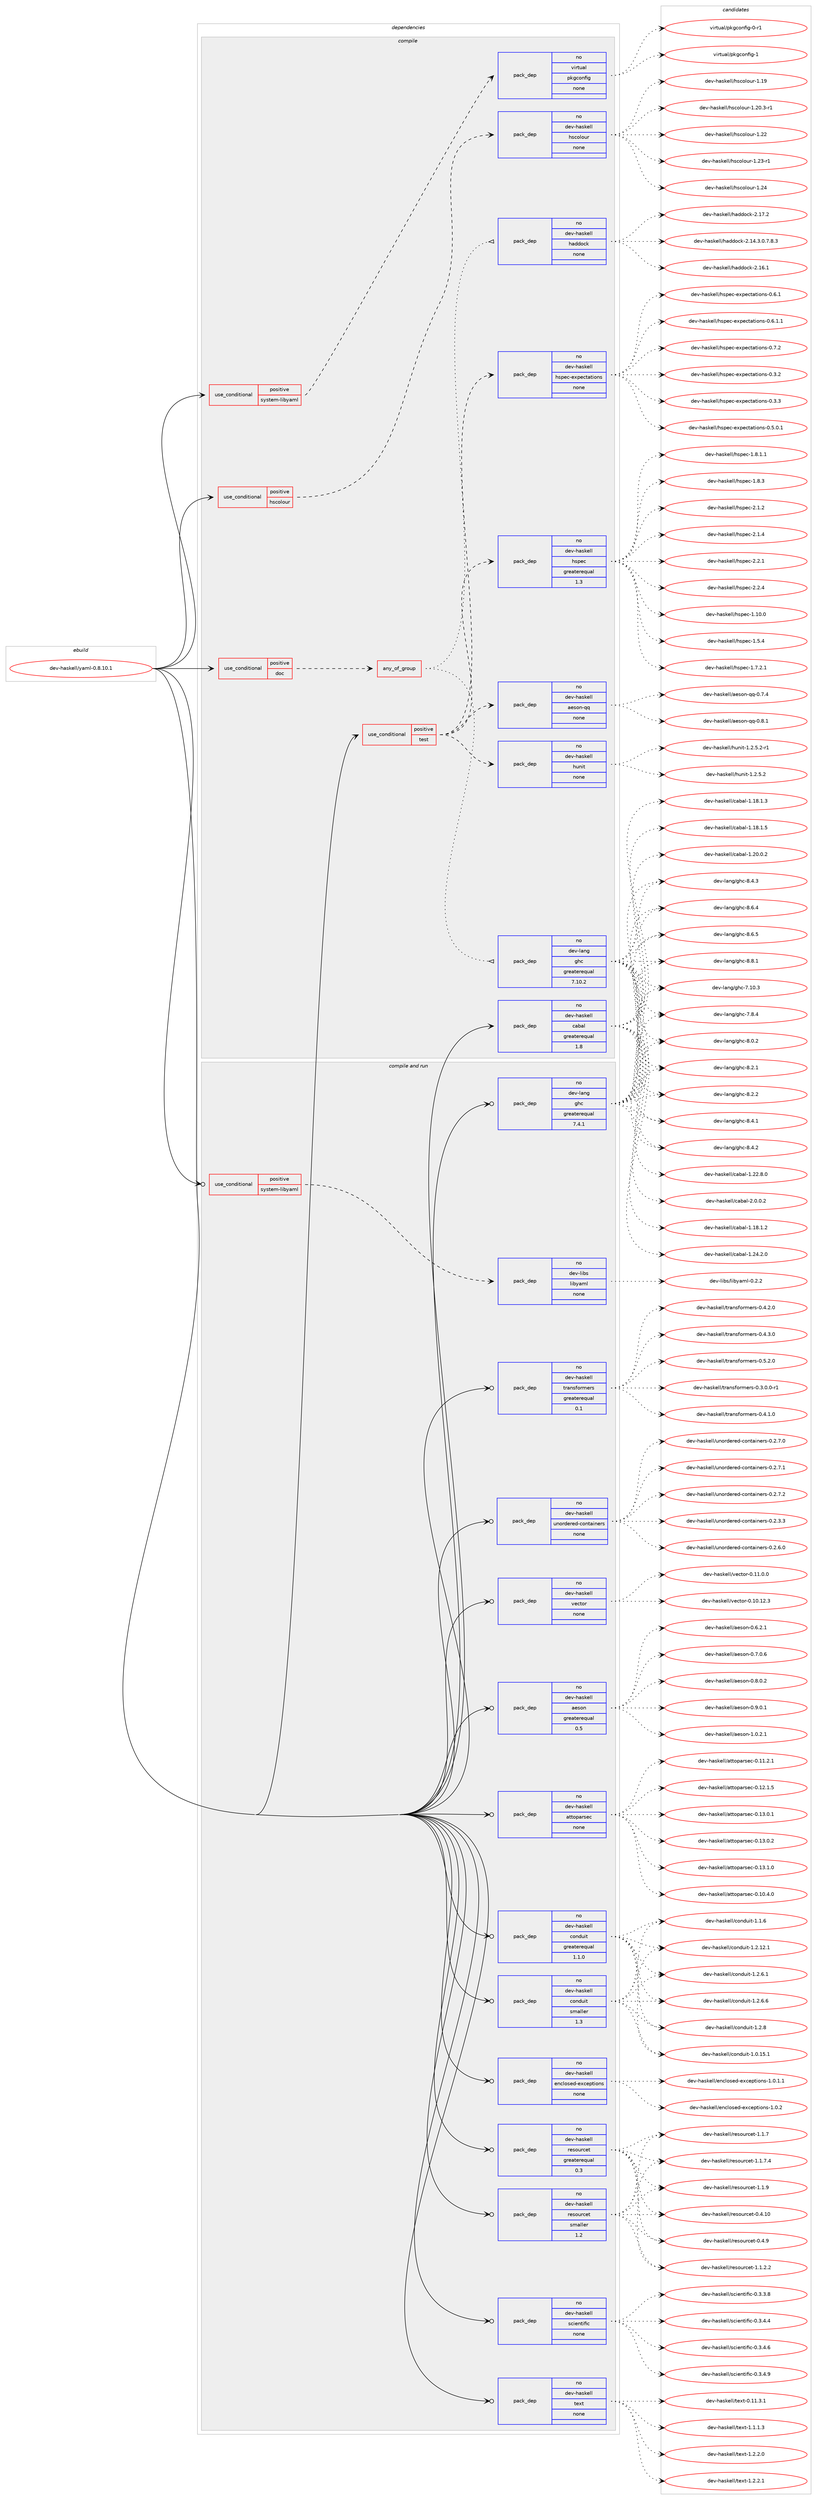 digraph prolog {

# *************
# Graph options
# *************

newrank=true;
concentrate=true;
compound=true;
graph [rankdir=LR,fontname=Helvetica,fontsize=10,ranksep=1.5];#, ranksep=2.5, nodesep=0.2];
edge  [arrowhead=vee];
node  [fontname=Helvetica,fontsize=10];

# **********
# The ebuild
# **********

subgraph cluster_leftcol {
color=gray;
rank=same;
label=<<i>ebuild</i>>;
id [label="dev-haskell/yaml-0.8.10.1", color=red, width=4, href="../dev-haskell/yaml-0.8.10.1.svg"];
}

# ****************
# The dependencies
# ****************

subgraph cluster_midcol {
color=gray;
label=<<i>dependencies</i>>;
subgraph cluster_compile {
fillcolor="#eeeeee";
style=filled;
label=<<i>compile</i>>;
subgraph cond128300 {
dependency548632 [label=<<TABLE BORDER="0" CELLBORDER="1" CELLSPACING="0" CELLPADDING="4"><TR><TD ROWSPAN="3" CELLPADDING="10">use_conditional</TD></TR><TR><TD>positive</TD></TR><TR><TD>doc</TD></TR></TABLE>>, shape=none, color=red];
subgraph any10763 {
dependency548633 [label=<<TABLE BORDER="0" CELLBORDER="1" CELLSPACING="0" CELLPADDING="4"><TR><TD CELLPADDING="10">any_of_group</TD></TR></TABLE>>, shape=none, color=red];subgraph pack409212 {
dependency548634 [label=<<TABLE BORDER="0" CELLBORDER="1" CELLSPACING="0" CELLPADDING="4" WIDTH="220"><TR><TD ROWSPAN="6" CELLPADDING="30">pack_dep</TD></TR><TR><TD WIDTH="110">no</TD></TR><TR><TD>dev-haskell</TD></TR><TR><TD>haddock</TD></TR><TR><TD>none</TD></TR><TR><TD></TD></TR></TABLE>>, shape=none, color=blue];
}
dependency548633:e -> dependency548634:w [weight=20,style="dotted",arrowhead="oinv"];
subgraph pack409213 {
dependency548635 [label=<<TABLE BORDER="0" CELLBORDER="1" CELLSPACING="0" CELLPADDING="4" WIDTH="220"><TR><TD ROWSPAN="6" CELLPADDING="30">pack_dep</TD></TR><TR><TD WIDTH="110">no</TD></TR><TR><TD>dev-lang</TD></TR><TR><TD>ghc</TD></TR><TR><TD>greaterequal</TD></TR><TR><TD>7.10.2</TD></TR></TABLE>>, shape=none, color=blue];
}
dependency548633:e -> dependency548635:w [weight=20,style="dotted",arrowhead="oinv"];
}
dependency548632:e -> dependency548633:w [weight=20,style="dashed",arrowhead="vee"];
}
id:e -> dependency548632:w [weight=20,style="solid",arrowhead="vee"];
subgraph cond128301 {
dependency548636 [label=<<TABLE BORDER="0" CELLBORDER="1" CELLSPACING="0" CELLPADDING="4"><TR><TD ROWSPAN="3" CELLPADDING="10">use_conditional</TD></TR><TR><TD>positive</TD></TR><TR><TD>hscolour</TD></TR></TABLE>>, shape=none, color=red];
subgraph pack409214 {
dependency548637 [label=<<TABLE BORDER="0" CELLBORDER="1" CELLSPACING="0" CELLPADDING="4" WIDTH="220"><TR><TD ROWSPAN="6" CELLPADDING="30">pack_dep</TD></TR><TR><TD WIDTH="110">no</TD></TR><TR><TD>dev-haskell</TD></TR><TR><TD>hscolour</TD></TR><TR><TD>none</TD></TR><TR><TD></TD></TR></TABLE>>, shape=none, color=blue];
}
dependency548636:e -> dependency548637:w [weight=20,style="dashed",arrowhead="vee"];
}
id:e -> dependency548636:w [weight=20,style="solid",arrowhead="vee"];
subgraph cond128302 {
dependency548638 [label=<<TABLE BORDER="0" CELLBORDER="1" CELLSPACING="0" CELLPADDING="4"><TR><TD ROWSPAN="3" CELLPADDING="10">use_conditional</TD></TR><TR><TD>positive</TD></TR><TR><TD>system-libyaml</TD></TR></TABLE>>, shape=none, color=red];
subgraph pack409215 {
dependency548639 [label=<<TABLE BORDER="0" CELLBORDER="1" CELLSPACING="0" CELLPADDING="4" WIDTH="220"><TR><TD ROWSPAN="6" CELLPADDING="30">pack_dep</TD></TR><TR><TD WIDTH="110">no</TD></TR><TR><TD>virtual</TD></TR><TR><TD>pkgconfig</TD></TR><TR><TD>none</TD></TR><TR><TD></TD></TR></TABLE>>, shape=none, color=blue];
}
dependency548638:e -> dependency548639:w [weight=20,style="dashed",arrowhead="vee"];
}
id:e -> dependency548638:w [weight=20,style="solid",arrowhead="vee"];
subgraph cond128303 {
dependency548640 [label=<<TABLE BORDER="0" CELLBORDER="1" CELLSPACING="0" CELLPADDING="4"><TR><TD ROWSPAN="3" CELLPADDING="10">use_conditional</TD></TR><TR><TD>positive</TD></TR><TR><TD>test</TD></TR></TABLE>>, shape=none, color=red];
subgraph pack409216 {
dependency548641 [label=<<TABLE BORDER="0" CELLBORDER="1" CELLSPACING="0" CELLPADDING="4" WIDTH="220"><TR><TD ROWSPAN="6" CELLPADDING="30">pack_dep</TD></TR><TR><TD WIDTH="110">no</TD></TR><TR><TD>dev-haskell</TD></TR><TR><TD>aeson-qq</TD></TR><TR><TD>none</TD></TR><TR><TD></TD></TR></TABLE>>, shape=none, color=blue];
}
dependency548640:e -> dependency548641:w [weight=20,style="dashed",arrowhead="vee"];
subgraph pack409217 {
dependency548642 [label=<<TABLE BORDER="0" CELLBORDER="1" CELLSPACING="0" CELLPADDING="4" WIDTH="220"><TR><TD ROWSPAN="6" CELLPADDING="30">pack_dep</TD></TR><TR><TD WIDTH="110">no</TD></TR><TR><TD>dev-haskell</TD></TR><TR><TD>hspec</TD></TR><TR><TD>greaterequal</TD></TR><TR><TD>1.3</TD></TR></TABLE>>, shape=none, color=blue];
}
dependency548640:e -> dependency548642:w [weight=20,style="dashed",arrowhead="vee"];
subgraph pack409218 {
dependency548643 [label=<<TABLE BORDER="0" CELLBORDER="1" CELLSPACING="0" CELLPADDING="4" WIDTH="220"><TR><TD ROWSPAN="6" CELLPADDING="30">pack_dep</TD></TR><TR><TD WIDTH="110">no</TD></TR><TR><TD>dev-haskell</TD></TR><TR><TD>hspec-expectations</TD></TR><TR><TD>none</TD></TR><TR><TD></TD></TR></TABLE>>, shape=none, color=blue];
}
dependency548640:e -> dependency548643:w [weight=20,style="dashed",arrowhead="vee"];
subgraph pack409219 {
dependency548644 [label=<<TABLE BORDER="0" CELLBORDER="1" CELLSPACING="0" CELLPADDING="4" WIDTH="220"><TR><TD ROWSPAN="6" CELLPADDING="30">pack_dep</TD></TR><TR><TD WIDTH="110">no</TD></TR><TR><TD>dev-haskell</TD></TR><TR><TD>hunit</TD></TR><TR><TD>none</TD></TR><TR><TD></TD></TR></TABLE>>, shape=none, color=blue];
}
dependency548640:e -> dependency548644:w [weight=20,style="dashed",arrowhead="vee"];
}
id:e -> dependency548640:w [weight=20,style="solid",arrowhead="vee"];
subgraph pack409220 {
dependency548645 [label=<<TABLE BORDER="0" CELLBORDER="1" CELLSPACING="0" CELLPADDING="4" WIDTH="220"><TR><TD ROWSPAN="6" CELLPADDING="30">pack_dep</TD></TR><TR><TD WIDTH="110">no</TD></TR><TR><TD>dev-haskell</TD></TR><TR><TD>cabal</TD></TR><TR><TD>greaterequal</TD></TR><TR><TD>1.8</TD></TR></TABLE>>, shape=none, color=blue];
}
id:e -> dependency548645:w [weight=20,style="solid",arrowhead="vee"];
}
subgraph cluster_compileandrun {
fillcolor="#eeeeee";
style=filled;
label=<<i>compile and run</i>>;
subgraph cond128304 {
dependency548646 [label=<<TABLE BORDER="0" CELLBORDER="1" CELLSPACING="0" CELLPADDING="4"><TR><TD ROWSPAN="3" CELLPADDING="10">use_conditional</TD></TR><TR><TD>positive</TD></TR><TR><TD>system-libyaml</TD></TR></TABLE>>, shape=none, color=red];
subgraph pack409221 {
dependency548647 [label=<<TABLE BORDER="0" CELLBORDER="1" CELLSPACING="0" CELLPADDING="4" WIDTH="220"><TR><TD ROWSPAN="6" CELLPADDING="30">pack_dep</TD></TR><TR><TD WIDTH="110">no</TD></TR><TR><TD>dev-libs</TD></TR><TR><TD>libyaml</TD></TR><TR><TD>none</TD></TR><TR><TD></TD></TR></TABLE>>, shape=none, color=blue];
}
dependency548646:e -> dependency548647:w [weight=20,style="dashed",arrowhead="vee"];
}
id:e -> dependency548646:w [weight=20,style="solid",arrowhead="odotvee"];
subgraph pack409222 {
dependency548648 [label=<<TABLE BORDER="0" CELLBORDER="1" CELLSPACING="0" CELLPADDING="4" WIDTH="220"><TR><TD ROWSPAN="6" CELLPADDING="30">pack_dep</TD></TR><TR><TD WIDTH="110">no</TD></TR><TR><TD>dev-haskell</TD></TR><TR><TD>aeson</TD></TR><TR><TD>greaterequal</TD></TR><TR><TD>0.5</TD></TR></TABLE>>, shape=none, color=blue];
}
id:e -> dependency548648:w [weight=20,style="solid",arrowhead="odotvee"];
subgraph pack409223 {
dependency548649 [label=<<TABLE BORDER="0" CELLBORDER="1" CELLSPACING="0" CELLPADDING="4" WIDTH="220"><TR><TD ROWSPAN="6" CELLPADDING="30">pack_dep</TD></TR><TR><TD WIDTH="110">no</TD></TR><TR><TD>dev-haskell</TD></TR><TR><TD>attoparsec</TD></TR><TR><TD>none</TD></TR><TR><TD></TD></TR></TABLE>>, shape=none, color=blue];
}
id:e -> dependency548649:w [weight=20,style="solid",arrowhead="odotvee"];
subgraph pack409224 {
dependency548650 [label=<<TABLE BORDER="0" CELLBORDER="1" CELLSPACING="0" CELLPADDING="4" WIDTH="220"><TR><TD ROWSPAN="6" CELLPADDING="30">pack_dep</TD></TR><TR><TD WIDTH="110">no</TD></TR><TR><TD>dev-haskell</TD></TR><TR><TD>conduit</TD></TR><TR><TD>greaterequal</TD></TR><TR><TD>1.1.0</TD></TR></TABLE>>, shape=none, color=blue];
}
id:e -> dependency548650:w [weight=20,style="solid",arrowhead="odotvee"];
subgraph pack409225 {
dependency548651 [label=<<TABLE BORDER="0" CELLBORDER="1" CELLSPACING="0" CELLPADDING="4" WIDTH="220"><TR><TD ROWSPAN="6" CELLPADDING="30">pack_dep</TD></TR><TR><TD WIDTH="110">no</TD></TR><TR><TD>dev-haskell</TD></TR><TR><TD>conduit</TD></TR><TR><TD>smaller</TD></TR><TR><TD>1.3</TD></TR></TABLE>>, shape=none, color=blue];
}
id:e -> dependency548651:w [weight=20,style="solid",arrowhead="odotvee"];
subgraph pack409226 {
dependency548652 [label=<<TABLE BORDER="0" CELLBORDER="1" CELLSPACING="0" CELLPADDING="4" WIDTH="220"><TR><TD ROWSPAN="6" CELLPADDING="30">pack_dep</TD></TR><TR><TD WIDTH="110">no</TD></TR><TR><TD>dev-haskell</TD></TR><TR><TD>enclosed-exceptions</TD></TR><TR><TD>none</TD></TR><TR><TD></TD></TR></TABLE>>, shape=none, color=blue];
}
id:e -> dependency548652:w [weight=20,style="solid",arrowhead="odotvee"];
subgraph pack409227 {
dependency548653 [label=<<TABLE BORDER="0" CELLBORDER="1" CELLSPACING="0" CELLPADDING="4" WIDTH="220"><TR><TD ROWSPAN="6" CELLPADDING="30">pack_dep</TD></TR><TR><TD WIDTH="110">no</TD></TR><TR><TD>dev-haskell</TD></TR><TR><TD>resourcet</TD></TR><TR><TD>greaterequal</TD></TR><TR><TD>0.3</TD></TR></TABLE>>, shape=none, color=blue];
}
id:e -> dependency548653:w [weight=20,style="solid",arrowhead="odotvee"];
subgraph pack409228 {
dependency548654 [label=<<TABLE BORDER="0" CELLBORDER="1" CELLSPACING="0" CELLPADDING="4" WIDTH="220"><TR><TD ROWSPAN="6" CELLPADDING="30">pack_dep</TD></TR><TR><TD WIDTH="110">no</TD></TR><TR><TD>dev-haskell</TD></TR><TR><TD>resourcet</TD></TR><TR><TD>smaller</TD></TR><TR><TD>1.2</TD></TR></TABLE>>, shape=none, color=blue];
}
id:e -> dependency548654:w [weight=20,style="solid",arrowhead="odotvee"];
subgraph pack409229 {
dependency548655 [label=<<TABLE BORDER="0" CELLBORDER="1" CELLSPACING="0" CELLPADDING="4" WIDTH="220"><TR><TD ROWSPAN="6" CELLPADDING="30">pack_dep</TD></TR><TR><TD WIDTH="110">no</TD></TR><TR><TD>dev-haskell</TD></TR><TR><TD>scientific</TD></TR><TR><TD>none</TD></TR><TR><TD></TD></TR></TABLE>>, shape=none, color=blue];
}
id:e -> dependency548655:w [weight=20,style="solid",arrowhead="odotvee"];
subgraph pack409230 {
dependency548656 [label=<<TABLE BORDER="0" CELLBORDER="1" CELLSPACING="0" CELLPADDING="4" WIDTH="220"><TR><TD ROWSPAN="6" CELLPADDING="30">pack_dep</TD></TR><TR><TD WIDTH="110">no</TD></TR><TR><TD>dev-haskell</TD></TR><TR><TD>text</TD></TR><TR><TD>none</TD></TR><TR><TD></TD></TR></TABLE>>, shape=none, color=blue];
}
id:e -> dependency548656:w [weight=20,style="solid",arrowhead="odotvee"];
subgraph pack409231 {
dependency548657 [label=<<TABLE BORDER="0" CELLBORDER="1" CELLSPACING="0" CELLPADDING="4" WIDTH="220"><TR><TD ROWSPAN="6" CELLPADDING="30">pack_dep</TD></TR><TR><TD WIDTH="110">no</TD></TR><TR><TD>dev-haskell</TD></TR><TR><TD>transformers</TD></TR><TR><TD>greaterequal</TD></TR><TR><TD>0.1</TD></TR></TABLE>>, shape=none, color=blue];
}
id:e -> dependency548657:w [weight=20,style="solid",arrowhead="odotvee"];
subgraph pack409232 {
dependency548658 [label=<<TABLE BORDER="0" CELLBORDER="1" CELLSPACING="0" CELLPADDING="4" WIDTH="220"><TR><TD ROWSPAN="6" CELLPADDING="30">pack_dep</TD></TR><TR><TD WIDTH="110">no</TD></TR><TR><TD>dev-haskell</TD></TR><TR><TD>unordered-containers</TD></TR><TR><TD>none</TD></TR><TR><TD></TD></TR></TABLE>>, shape=none, color=blue];
}
id:e -> dependency548658:w [weight=20,style="solid",arrowhead="odotvee"];
subgraph pack409233 {
dependency548659 [label=<<TABLE BORDER="0" CELLBORDER="1" CELLSPACING="0" CELLPADDING="4" WIDTH="220"><TR><TD ROWSPAN="6" CELLPADDING="30">pack_dep</TD></TR><TR><TD WIDTH="110">no</TD></TR><TR><TD>dev-haskell</TD></TR><TR><TD>vector</TD></TR><TR><TD>none</TD></TR><TR><TD></TD></TR></TABLE>>, shape=none, color=blue];
}
id:e -> dependency548659:w [weight=20,style="solid",arrowhead="odotvee"];
subgraph pack409234 {
dependency548660 [label=<<TABLE BORDER="0" CELLBORDER="1" CELLSPACING="0" CELLPADDING="4" WIDTH="220"><TR><TD ROWSPAN="6" CELLPADDING="30">pack_dep</TD></TR><TR><TD WIDTH="110">no</TD></TR><TR><TD>dev-lang</TD></TR><TR><TD>ghc</TD></TR><TR><TD>greaterequal</TD></TR><TR><TD>7.4.1</TD></TR></TABLE>>, shape=none, color=blue];
}
id:e -> dependency548660:w [weight=20,style="solid",arrowhead="odotvee"];
}
subgraph cluster_run {
fillcolor="#eeeeee";
style=filled;
label=<<i>run</i>>;
}
}

# **************
# The candidates
# **************

subgraph cluster_choices {
rank=same;
color=gray;
label=<<i>candidates</i>>;

subgraph choice409212 {
color=black;
nodesep=1;
choice1001011184510497115107101108108471049710010011199107455046495246514648465546564651 [label="dev-haskell/haddock-2.14.3.0.7.8.3", color=red, width=4,href="../dev-haskell/haddock-2.14.3.0.7.8.3.svg"];
choice100101118451049711510710110810847104971001001119910745504649544649 [label="dev-haskell/haddock-2.16.1", color=red, width=4,href="../dev-haskell/haddock-2.16.1.svg"];
choice100101118451049711510710110810847104971001001119910745504649554650 [label="dev-haskell/haddock-2.17.2", color=red, width=4,href="../dev-haskell/haddock-2.17.2.svg"];
dependency548634:e -> choice1001011184510497115107101108108471049710010011199107455046495246514648465546564651:w [style=dotted,weight="100"];
dependency548634:e -> choice100101118451049711510710110810847104971001001119910745504649544649:w [style=dotted,weight="100"];
dependency548634:e -> choice100101118451049711510710110810847104971001001119910745504649554650:w [style=dotted,weight="100"];
}
subgraph choice409213 {
color=black;
nodesep=1;
choice1001011184510897110103471031049945554649484651 [label="dev-lang/ghc-7.10.3", color=red, width=4,href="../dev-lang/ghc-7.10.3.svg"];
choice10010111845108971101034710310499455546564652 [label="dev-lang/ghc-7.8.4", color=red, width=4,href="../dev-lang/ghc-7.8.4.svg"];
choice10010111845108971101034710310499455646484650 [label="dev-lang/ghc-8.0.2", color=red, width=4,href="../dev-lang/ghc-8.0.2.svg"];
choice10010111845108971101034710310499455646504649 [label="dev-lang/ghc-8.2.1", color=red, width=4,href="../dev-lang/ghc-8.2.1.svg"];
choice10010111845108971101034710310499455646504650 [label="dev-lang/ghc-8.2.2", color=red, width=4,href="../dev-lang/ghc-8.2.2.svg"];
choice10010111845108971101034710310499455646524649 [label="dev-lang/ghc-8.4.1", color=red, width=4,href="../dev-lang/ghc-8.4.1.svg"];
choice10010111845108971101034710310499455646524650 [label="dev-lang/ghc-8.4.2", color=red, width=4,href="../dev-lang/ghc-8.4.2.svg"];
choice10010111845108971101034710310499455646524651 [label="dev-lang/ghc-8.4.3", color=red, width=4,href="../dev-lang/ghc-8.4.3.svg"];
choice10010111845108971101034710310499455646544652 [label="dev-lang/ghc-8.6.4", color=red, width=4,href="../dev-lang/ghc-8.6.4.svg"];
choice10010111845108971101034710310499455646544653 [label="dev-lang/ghc-8.6.5", color=red, width=4,href="../dev-lang/ghc-8.6.5.svg"];
choice10010111845108971101034710310499455646564649 [label="dev-lang/ghc-8.8.1", color=red, width=4,href="../dev-lang/ghc-8.8.1.svg"];
dependency548635:e -> choice1001011184510897110103471031049945554649484651:w [style=dotted,weight="100"];
dependency548635:e -> choice10010111845108971101034710310499455546564652:w [style=dotted,weight="100"];
dependency548635:e -> choice10010111845108971101034710310499455646484650:w [style=dotted,weight="100"];
dependency548635:e -> choice10010111845108971101034710310499455646504649:w [style=dotted,weight="100"];
dependency548635:e -> choice10010111845108971101034710310499455646504650:w [style=dotted,weight="100"];
dependency548635:e -> choice10010111845108971101034710310499455646524649:w [style=dotted,weight="100"];
dependency548635:e -> choice10010111845108971101034710310499455646524650:w [style=dotted,weight="100"];
dependency548635:e -> choice10010111845108971101034710310499455646524651:w [style=dotted,weight="100"];
dependency548635:e -> choice10010111845108971101034710310499455646544652:w [style=dotted,weight="100"];
dependency548635:e -> choice10010111845108971101034710310499455646544653:w [style=dotted,weight="100"];
dependency548635:e -> choice10010111845108971101034710310499455646564649:w [style=dotted,weight="100"];
}
subgraph choice409214 {
color=black;
nodesep=1;
choice100101118451049711510710110810847104115991111081111171144549464957 [label="dev-haskell/hscolour-1.19", color=red, width=4,href="../dev-haskell/hscolour-1.19.svg"];
choice10010111845104971151071011081084710411599111108111117114454946504846514511449 [label="dev-haskell/hscolour-1.20.3-r1", color=red, width=4,href="../dev-haskell/hscolour-1.20.3-r1.svg"];
choice100101118451049711510710110810847104115991111081111171144549465050 [label="dev-haskell/hscolour-1.22", color=red, width=4,href="../dev-haskell/hscolour-1.22.svg"];
choice1001011184510497115107101108108471041159911110811111711445494650514511449 [label="dev-haskell/hscolour-1.23-r1", color=red, width=4,href="../dev-haskell/hscolour-1.23-r1.svg"];
choice100101118451049711510710110810847104115991111081111171144549465052 [label="dev-haskell/hscolour-1.24", color=red, width=4,href="../dev-haskell/hscolour-1.24.svg"];
dependency548637:e -> choice100101118451049711510710110810847104115991111081111171144549464957:w [style=dotted,weight="100"];
dependency548637:e -> choice10010111845104971151071011081084710411599111108111117114454946504846514511449:w [style=dotted,weight="100"];
dependency548637:e -> choice100101118451049711510710110810847104115991111081111171144549465050:w [style=dotted,weight="100"];
dependency548637:e -> choice1001011184510497115107101108108471041159911110811111711445494650514511449:w [style=dotted,weight="100"];
dependency548637:e -> choice100101118451049711510710110810847104115991111081111171144549465052:w [style=dotted,weight="100"];
}
subgraph choice409215 {
color=black;
nodesep=1;
choice11810511411611797108471121071039911111010210510345484511449 [label="virtual/pkgconfig-0-r1", color=red, width=4,href="../virtual/pkgconfig-0-r1.svg"];
choice1181051141161179710847112107103991111101021051034549 [label="virtual/pkgconfig-1", color=red, width=4,href="../virtual/pkgconfig-1.svg"];
dependency548639:e -> choice11810511411611797108471121071039911111010210510345484511449:w [style=dotted,weight="100"];
dependency548639:e -> choice1181051141161179710847112107103991111101021051034549:w [style=dotted,weight="100"];
}
subgraph choice409216 {
color=black;
nodesep=1;
choice1001011184510497115107101108108479710111511111045113113454846554652 [label="dev-haskell/aeson-qq-0.7.4", color=red, width=4,href="../dev-haskell/aeson-qq-0.7.4.svg"];
choice1001011184510497115107101108108479710111511111045113113454846564649 [label="dev-haskell/aeson-qq-0.8.1", color=red, width=4,href="../dev-haskell/aeson-qq-0.8.1.svg"];
dependency548641:e -> choice1001011184510497115107101108108479710111511111045113113454846554652:w [style=dotted,weight="100"];
dependency548641:e -> choice1001011184510497115107101108108479710111511111045113113454846564649:w [style=dotted,weight="100"];
}
subgraph choice409217 {
color=black;
nodesep=1;
choice1001011184510497115107101108108471041151121019945494649484648 [label="dev-haskell/hspec-1.10.0", color=red, width=4,href="../dev-haskell/hspec-1.10.0.svg"];
choice10010111845104971151071011081084710411511210199454946534652 [label="dev-haskell/hspec-1.5.4", color=red, width=4,href="../dev-haskell/hspec-1.5.4.svg"];
choice100101118451049711510710110810847104115112101994549465546504649 [label="dev-haskell/hspec-1.7.2.1", color=red, width=4,href="../dev-haskell/hspec-1.7.2.1.svg"];
choice100101118451049711510710110810847104115112101994549465646494649 [label="dev-haskell/hspec-1.8.1.1", color=red, width=4,href="../dev-haskell/hspec-1.8.1.1.svg"];
choice10010111845104971151071011081084710411511210199454946564651 [label="dev-haskell/hspec-1.8.3", color=red, width=4,href="../dev-haskell/hspec-1.8.3.svg"];
choice10010111845104971151071011081084710411511210199455046494650 [label="dev-haskell/hspec-2.1.2", color=red, width=4,href="../dev-haskell/hspec-2.1.2.svg"];
choice10010111845104971151071011081084710411511210199455046494652 [label="dev-haskell/hspec-2.1.4", color=red, width=4,href="../dev-haskell/hspec-2.1.4.svg"];
choice10010111845104971151071011081084710411511210199455046504649 [label="dev-haskell/hspec-2.2.1", color=red, width=4,href="../dev-haskell/hspec-2.2.1.svg"];
choice10010111845104971151071011081084710411511210199455046504652 [label="dev-haskell/hspec-2.2.4", color=red, width=4,href="../dev-haskell/hspec-2.2.4.svg"];
dependency548642:e -> choice1001011184510497115107101108108471041151121019945494649484648:w [style=dotted,weight="100"];
dependency548642:e -> choice10010111845104971151071011081084710411511210199454946534652:w [style=dotted,weight="100"];
dependency548642:e -> choice100101118451049711510710110810847104115112101994549465546504649:w [style=dotted,weight="100"];
dependency548642:e -> choice100101118451049711510710110810847104115112101994549465646494649:w [style=dotted,weight="100"];
dependency548642:e -> choice10010111845104971151071011081084710411511210199454946564651:w [style=dotted,weight="100"];
dependency548642:e -> choice10010111845104971151071011081084710411511210199455046494650:w [style=dotted,weight="100"];
dependency548642:e -> choice10010111845104971151071011081084710411511210199455046494652:w [style=dotted,weight="100"];
dependency548642:e -> choice10010111845104971151071011081084710411511210199455046504649:w [style=dotted,weight="100"];
dependency548642:e -> choice10010111845104971151071011081084710411511210199455046504652:w [style=dotted,weight="100"];
}
subgraph choice409218 {
color=black;
nodesep=1;
choice10010111845104971151071011081084710411511210199451011201121019911697116105111110115454846514650 [label="dev-haskell/hspec-expectations-0.3.2", color=red, width=4,href="../dev-haskell/hspec-expectations-0.3.2.svg"];
choice10010111845104971151071011081084710411511210199451011201121019911697116105111110115454846514651 [label="dev-haskell/hspec-expectations-0.3.3", color=red, width=4,href="../dev-haskell/hspec-expectations-0.3.3.svg"];
choice100101118451049711510710110810847104115112101994510112011210199116971161051111101154548465346484649 [label="dev-haskell/hspec-expectations-0.5.0.1", color=red, width=4,href="../dev-haskell/hspec-expectations-0.5.0.1.svg"];
choice10010111845104971151071011081084710411511210199451011201121019911697116105111110115454846544649 [label="dev-haskell/hspec-expectations-0.6.1", color=red, width=4,href="../dev-haskell/hspec-expectations-0.6.1.svg"];
choice100101118451049711510710110810847104115112101994510112011210199116971161051111101154548465446494649 [label="dev-haskell/hspec-expectations-0.6.1.1", color=red, width=4,href="../dev-haskell/hspec-expectations-0.6.1.1.svg"];
choice10010111845104971151071011081084710411511210199451011201121019911697116105111110115454846554650 [label="dev-haskell/hspec-expectations-0.7.2", color=red, width=4,href="../dev-haskell/hspec-expectations-0.7.2.svg"];
dependency548643:e -> choice10010111845104971151071011081084710411511210199451011201121019911697116105111110115454846514650:w [style=dotted,weight="100"];
dependency548643:e -> choice10010111845104971151071011081084710411511210199451011201121019911697116105111110115454846514651:w [style=dotted,weight="100"];
dependency548643:e -> choice100101118451049711510710110810847104115112101994510112011210199116971161051111101154548465346484649:w [style=dotted,weight="100"];
dependency548643:e -> choice10010111845104971151071011081084710411511210199451011201121019911697116105111110115454846544649:w [style=dotted,weight="100"];
dependency548643:e -> choice100101118451049711510710110810847104115112101994510112011210199116971161051111101154548465446494649:w [style=dotted,weight="100"];
dependency548643:e -> choice10010111845104971151071011081084710411511210199451011201121019911697116105111110115454846554650:w [style=dotted,weight="100"];
}
subgraph choice409219 {
color=black;
nodesep=1;
choice1001011184510497115107101108108471041171101051164549465046534650 [label="dev-haskell/hunit-1.2.5.2", color=red, width=4,href="../dev-haskell/hunit-1.2.5.2.svg"];
choice10010111845104971151071011081084710411711010511645494650465346504511449 [label="dev-haskell/hunit-1.2.5.2-r1", color=red, width=4,href="../dev-haskell/hunit-1.2.5.2-r1.svg"];
dependency548644:e -> choice1001011184510497115107101108108471041171101051164549465046534650:w [style=dotted,weight="100"];
dependency548644:e -> choice10010111845104971151071011081084710411711010511645494650465346504511449:w [style=dotted,weight="100"];
}
subgraph choice409220 {
color=black;
nodesep=1;
choice10010111845104971151071011081084799979897108454946495646494650 [label="dev-haskell/cabal-1.18.1.2", color=red, width=4,href="../dev-haskell/cabal-1.18.1.2.svg"];
choice10010111845104971151071011081084799979897108454946495646494651 [label="dev-haskell/cabal-1.18.1.3", color=red, width=4,href="../dev-haskell/cabal-1.18.1.3.svg"];
choice10010111845104971151071011081084799979897108454946495646494653 [label="dev-haskell/cabal-1.18.1.5", color=red, width=4,href="../dev-haskell/cabal-1.18.1.5.svg"];
choice10010111845104971151071011081084799979897108454946504846484650 [label="dev-haskell/cabal-1.20.0.2", color=red, width=4,href="../dev-haskell/cabal-1.20.0.2.svg"];
choice10010111845104971151071011081084799979897108454946505046564648 [label="dev-haskell/cabal-1.22.8.0", color=red, width=4,href="../dev-haskell/cabal-1.22.8.0.svg"];
choice10010111845104971151071011081084799979897108454946505246504648 [label="dev-haskell/cabal-1.24.2.0", color=red, width=4,href="../dev-haskell/cabal-1.24.2.0.svg"];
choice100101118451049711510710110810847999798971084550464846484650 [label="dev-haskell/cabal-2.0.0.2", color=red, width=4,href="../dev-haskell/cabal-2.0.0.2.svg"];
dependency548645:e -> choice10010111845104971151071011081084799979897108454946495646494650:w [style=dotted,weight="100"];
dependency548645:e -> choice10010111845104971151071011081084799979897108454946495646494651:w [style=dotted,weight="100"];
dependency548645:e -> choice10010111845104971151071011081084799979897108454946495646494653:w [style=dotted,weight="100"];
dependency548645:e -> choice10010111845104971151071011081084799979897108454946504846484650:w [style=dotted,weight="100"];
dependency548645:e -> choice10010111845104971151071011081084799979897108454946505046564648:w [style=dotted,weight="100"];
dependency548645:e -> choice10010111845104971151071011081084799979897108454946505246504648:w [style=dotted,weight="100"];
dependency548645:e -> choice100101118451049711510710110810847999798971084550464846484650:w [style=dotted,weight="100"];
}
subgraph choice409221 {
color=black;
nodesep=1;
choice1001011184510810598115471081059812197109108454846504650 [label="dev-libs/libyaml-0.2.2", color=red, width=4,href="../dev-libs/libyaml-0.2.2.svg"];
dependency548647:e -> choice1001011184510810598115471081059812197109108454846504650:w [style=dotted,weight="100"];
}
subgraph choice409222 {
color=black;
nodesep=1;
choice100101118451049711510710110810847971011151111104548465446504649 [label="dev-haskell/aeson-0.6.2.1", color=red, width=4,href="../dev-haskell/aeson-0.6.2.1.svg"];
choice100101118451049711510710110810847971011151111104548465546484654 [label="dev-haskell/aeson-0.7.0.6", color=red, width=4,href="../dev-haskell/aeson-0.7.0.6.svg"];
choice100101118451049711510710110810847971011151111104548465646484650 [label="dev-haskell/aeson-0.8.0.2", color=red, width=4,href="../dev-haskell/aeson-0.8.0.2.svg"];
choice100101118451049711510710110810847971011151111104548465746484649 [label="dev-haskell/aeson-0.9.0.1", color=red, width=4,href="../dev-haskell/aeson-0.9.0.1.svg"];
choice100101118451049711510710110810847971011151111104549464846504649 [label="dev-haskell/aeson-1.0.2.1", color=red, width=4,href="../dev-haskell/aeson-1.0.2.1.svg"];
dependency548648:e -> choice100101118451049711510710110810847971011151111104548465446504649:w [style=dotted,weight="100"];
dependency548648:e -> choice100101118451049711510710110810847971011151111104548465546484654:w [style=dotted,weight="100"];
dependency548648:e -> choice100101118451049711510710110810847971011151111104548465646484650:w [style=dotted,weight="100"];
dependency548648:e -> choice100101118451049711510710110810847971011151111104548465746484649:w [style=dotted,weight="100"];
dependency548648:e -> choice100101118451049711510710110810847971011151111104549464846504649:w [style=dotted,weight="100"];
}
subgraph choice409223 {
color=black;
nodesep=1;
choice100101118451049711510710110810847971161161111129711411510199454846494846524648 [label="dev-haskell/attoparsec-0.10.4.0", color=red, width=4,href="../dev-haskell/attoparsec-0.10.4.0.svg"];
choice100101118451049711510710110810847971161161111129711411510199454846494946504649 [label="dev-haskell/attoparsec-0.11.2.1", color=red, width=4,href="../dev-haskell/attoparsec-0.11.2.1.svg"];
choice100101118451049711510710110810847971161161111129711411510199454846495046494653 [label="dev-haskell/attoparsec-0.12.1.5", color=red, width=4,href="../dev-haskell/attoparsec-0.12.1.5.svg"];
choice100101118451049711510710110810847971161161111129711411510199454846495146484649 [label="dev-haskell/attoparsec-0.13.0.1", color=red, width=4,href="../dev-haskell/attoparsec-0.13.0.1.svg"];
choice100101118451049711510710110810847971161161111129711411510199454846495146484650 [label="dev-haskell/attoparsec-0.13.0.2", color=red, width=4,href="../dev-haskell/attoparsec-0.13.0.2.svg"];
choice100101118451049711510710110810847971161161111129711411510199454846495146494648 [label="dev-haskell/attoparsec-0.13.1.0", color=red, width=4,href="../dev-haskell/attoparsec-0.13.1.0.svg"];
dependency548649:e -> choice100101118451049711510710110810847971161161111129711411510199454846494846524648:w [style=dotted,weight="100"];
dependency548649:e -> choice100101118451049711510710110810847971161161111129711411510199454846494946504649:w [style=dotted,weight="100"];
dependency548649:e -> choice100101118451049711510710110810847971161161111129711411510199454846495046494653:w [style=dotted,weight="100"];
dependency548649:e -> choice100101118451049711510710110810847971161161111129711411510199454846495146484649:w [style=dotted,weight="100"];
dependency548649:e -> choice100101118451049711510710110810847971161161111129711411510199454846495146484650:w [style=dotted,weight="100"];
dependency548649:e -> choice100101118451049711510710110810847971161161111129711411510199454846495146494648:w [style=dotted,weight="100"];
}
subgraph choice409224 {
color=black;
nodesep=1;
choice10010111845104971151071011081084799111110100117105116454946484649534649 [label="dev-haskell/conduit-1.0.15.1", color=red, width=4,href="../dev-haskell/conduit-1.0.15.1.svg"];
choice10010111845104971151071011081084799111110100117105116454946494654 [label="dev-haskell/conduit-1.1.6", color=red, width=4,href="../dev-haskell/conduit-1.1.6.svg"];
choice10010111845104971151071011081084799111110100117105116454946504649504649 [label="dev-haskell/conduit-1.2.12.1", color=red, width=4,href="../dev-haskell/conduit-1.2.12.1.svg"];
choice100101118451049711510710110810847991111101001171051164549465046544649 [label="dev-haskell/conduit-1.2.6.1", color=red, width=4,href="../dev-haskell/conduit-1.2.6.1.svg"];
choice100101118451049711510710110810847991111101001171051164549465046544654 [label="dev-haskell/conduit-1.2.6.6", color=red, width=4,href="../dev-haskell/conduit-1.2.6.6.svg"];
choice10010111845104971151071011081084799111110100117105116454946504656 [label="dev-haskell/conduit-1.2.8", color=red, width=4,href="../dev-haskell/conduit-1.2.8.svg"];
dependency548650:e -> choice10010111845104971151071011081084799111110100117105116454946484649534649:w [style=dotted,weight="100"];
dependency548650:e -> choice10010111845104971151071011081084799111110100117105116454946494654:w [style=dotted,weight="100"];
dependency548650:e -> choice10010111845104971151071011081084799111110100117105116454946504649504649:w [style=dotted,weight="100"];
dependency548650:e -> choice100101118451049711510710110810847991111101001171051164549465046544649:w [style=dotted,weight="100"];
dependency548650:e -> choice100101118451049711510710110810847991111101001171051164549465046544654:w [style=dotted,weight="100"];
dependency548650:e -> choice10010111845104971151071011081084799111110100117105116454946504656:w [style=dotted,weight="100"];
}
subgraph choice409225 {
color=black;
nodesep=1;
choice10010111845104971151071011081084799111110100117105116454946484649534649 [label="dev-haskell/conduit-1.0.15.1", color=red, width=4,href="../dev-haskell/conduit-1.0.15.1.svg"];
choice10010111845104971151071011081084799111110100117105116454946494654 [label="dev-haskell/conduit-1.1.6", color=red, width=4,href="../dev-haskell/conduit-1.1.6.svg"];
choice10010111845104971151071011081084799111110100117105116454946504649504649 [label="dev-haskell/conduit-1.2.12.1", color=red, width=4,href="../dev-haskell/conduit-1.2.12.1.svg"];
choice100101118451049711510710110810847991111101001171051164549465046544649 [label="dev-haskell/conduit-1.2.6.1", color=red, width=4,href="../dev-haskell/conduit-1.2.6.1.svg"];
choice100101118451049711510710110810847991111101001171051164549465046544654 [label="dev-haskell/conduit-1.2.6.6", color=red, width=4,href="../dev-haskell/conduit-1.2.6.6.svg"];
choice10010111845104971151071011081084799111110100117105116454946504656 [label="dev-haskell/conduit-1.2.8", color=red, width=4,href="../dev-haskell/conduit-1.2.8.svg"];
dependency548651:e -> choice10010111845104971151071011081084799111110100117105116454946484649534649:w [style=dotted,weight="100"];
dependency548651:e -> choice10010111845104971151071011081084799111110100117105116454946494654:w [style=dotted,weight="100"];
dependency548651:e -> choice10010111845104971151071011081084799111110100117105116454946504649504649:w [style=dotted,weight="100"];
dependency548651:e -> choice100101118451049711510710110810847991111101001171051164549465046544649:w [style=dotted,weight="100"];
dependency548651:e -> choice100101118451049711510710110810847991111101001171051164549465046544654:w [style=dotted,weight="100"];
dependency548651:e -> choice10010111845104971151071011081084799111110100117105116454946504656:w [style=dotted,weight="100"];
}
subgraph choice409226 {
color=black;
nodesep=1;
choice1001011184510497115107101108108471011109910811111510110045101120991011121161051111101154549464846494649 [label="dev-haskell/enclosed-exceptions-1.0.1.1", color=red, width=4,href="../dev-haskell/enclosed-exceptions-1.0.1.1.svg"];
choice100101118451049711510710110810847101110991081111151011004510112099101112116105111110115454946484650 [label="dev-haskell/enclosed-exceptions-1.0.2", color=red, width=4,href="../dev-haskell/enclosed-exceptions-1.0.2.svg"];
dependency548652:e -> choice1001011184510497115107101108108471011109910811111510110045101120991011121161051111101154549464846494649:w [style=dotted,weight="100"];
dependency548652:e -> choice100101118451049711510710110810847101110991081111151011004510112099101112116105111110115454946484650:w [style=dotted,weight="100"];
}
subgraph choice409227 {
color=black;
nodesep=1;
choice1001011184510497115107101108108471141011151111171149910111645484652464948 [label="dev-haskell/resourcet-0.4.10", color=red, width=4,href="../dev-haskell/resourcet-0.4.10.svg"];
choice10010111845104971151071011081084711410111511111711499101116454846524657 [label="dev-haskell/resourcet-0.4.9", color=red, width=4,href="../dev-haskell/resourcet-0.4.9.svg"];
choice100101118451049711510710110810847114101115111117114991011164549464946504650 [label="dev-haskell/resourcet-1.1.2.2", color=red, width=4,href="../dev-haskell/resourcet-1.1.2.2.svg"];
choice10010111845104971151071011081084711410111511111711499101116454946494655 [label="dev-haskell/resourcet-1.1.7", color=red, width=4,href="../dev-haskell/resourcet-1.1.7.svg"];
choice100101118451049711510710110810847114101115111117114991011164549464946554652 [label="dev-haskell/resourcet-1.1.7.4", color=red, width=4,href="../dev-haskell/resourcet-1.1.7.4.svg"];
choice10010111845104971151071011081084711410111511111711499101116454946494657 [label="dev-haskell/resourcet-1.1.9", color=red, width=4,href="../dev-haskell/resourcet-1.1.9.svg"];
dependency548653:e -> choice1001011184510497115107101108108471141011151111171149910111645484652464948:w [style=dotted,weight="100"];
dependency548653:e -> choice10010111845104971151071011081084711410111511111711499101116454846524657:w [style=dotted,weight="100"];
dependency548653:e -> choice100101118451049711510710110810847114101115111117114991011164549464946504650:w [style=dotted,weight="100"];
dependency548653:e -> choice10010111845104971151071011081084711410111511111711499101116454946494655:w [style=dotted,weight="100"];
dependency548653:e -> choice100101118451049711510710110810847114101115111117114991011164549464946554652:w [style=dotted,weight="100"];
dependency548653:e -> choice10010111845104971151071011081084711410111511111711499101116454946494657:w [style=dotted,weight="100"];
}
subgraph choice409228 {
color=black;
nodesep=1;
choice1001011184510497115107101108108471141011151111171149910111645484652464948 [label="dev-haskell/resourcet-0.4.10", color=red, width=4,href="../dev-haskell/resourcet-0.4.10.svg"];
choice10010111845104971151071011081084711410111511111711499101116454846524657 [label="dev-haskell/resourcet-0.4.9", color=red, width=4,href="../dev-haskell/resourcet-0.4.9.svg"];
choice100101118451049711510710110810847114101115111117114991011164549464946504650 [label="dev-haskell/resourcet-1.1.2.2", color=red, width=4,href="../dev-haskell/resourcet-1.1.2.2.svg"];
choice10010111845104971151071011081084711410111511111711499101116454946494655 [label="dev-haskell/resourcet-1.1.7", color=red, width=4,href="../dev-haskell/resourcet-1.1.7.svg"];
choice100101118451049711510710110810847114101115111117114991011164549464946554652 [label="dev-haskell/resourcet-1.1.7.4", color=red, width=4,href="../dev-haskell/resourcet-1.1.7.4.svg"];
choice10010111845104971151071011081084711410111511111711499101116454946494657 [label="dev-haskell/resourcet-1.1.9", color=red, width=4,href="../dev-haskell/resourcet-1.1.9.svg"];
dependency548654:e -> choice1001011184510497115107101108108471141011151111171149910111645484652464948:w [style=dotted,weight="100"];
dependency548654:e -> choice10010111845104971151071011081084711410111511111711499101116454846524657:w [style=dotted,weight="100"];
dependency548654:e -> choice100101118451049711510710110810847114101115111117114991011164549464946504650:w [style=dotted,weight="100"];
dependency548654:e -> choice10010111845104971151071011081084711410111511111711499101116454946494655:w [style=dotted,weight="100"];
dependency548654:e -> choice100101118451049711510710110810847114101115111117114991011164549464946554652:w [style=dotted,weight="100"];
dependency548654:e -> choice10010111845104971151071011081084711410111511111711499101116454946494657:w [style=dotted,weight="100"];
}
subgraph choice409229 {
color=black;
nodesep=1;
choice10010111845104971151071011081084711599105101110116105102105994548465146514656 [label="dev-haskell/scientific-0.3.3.8", color=red, width=4,href="../dev-haskell/scientific-0.3.3.8.svg"];
choice10010111845104971151071011081084711599105101110116105102105994548465146524652 [label="dev-haskell/scientific-0.3.4.4", color=red, width=4,href="../dev-haskell/scientific-0.3.4.4.svg"];
choice10010111845104971151071011081084711599105101110116105102105994548465146524654 [label="dev-haskell/scientific-0.3.4.6", color=red, width=4,href="../dev-haskell/scientific-0.3.4.6.svg"];
choice10010111845104971151071011081084711599105101110116105102105994548465146524657 [label="dev-haskell/scientific-0.3.4.9", color=red, width=4,href="../dev-haskell/scientific-0.3.4.9.svg"];
dependency548655:e -> choice10010111845104971151071011081084711599105101110116105102105994548465146514656:w [style=dotted,weight="100"];
dependency548655:e -> choice10010111845104971151071011081084711599105101110116105102105994548465146524652:w [style=dotted,weight="100"];
dependency548655:e -> choice10010111845104971151071011081084711599105101110116105102105994548465146524654:w [style=dotted,weight="100"];
dependency548655:e -> choice10010111845104971151071011081084711599105101110116105102105994548465146524657:w [style=dotted,weight="100"];
}
subgraph choice409230 {
color=black;
nodesep=1;
choice100101118451049711510710110810847116101120116454846494946514649 [label="dev-haskell/text-0.11.3.1", color=red, width=4,href="../dev-haskell/text-0.11.3.1.svg"];
choice1001011184510497115107101108108471161011201164549464946494651 [label="dev-haskell/text-1.1.1.3", color=red, width=4,href="../dev-haskell/text-1.1.1.3.svg"];
choice1001011184510497115107101108108471161011201164549465046504648 [label="dev-haskell/text-1.2.2.0", color=red, width=4,href="../dev-haskell/text-1.2.2.0.svg"];
choice1001011184510497115107101108108471161011201164549465046504649 [label="dev-haskell/text-1.2.2.1", color=red, width=4,href="../dev-haskell/text-1.2.2.1.svg"];
dependency548656:e -> choice100101118451049711510710110810847116101120116454846494946514649:w [style=dotted,weight="100"];
dependency548656:e -> choice1001011184510497115107101108108471161011201164549464946494651:w [style=dotted,weight="100"];
dependency548656:e -> choice1001011184510497115107101108108471161011201164549465046504648:w [style=dotted,weight="100"];
dependency548656:e -> choice1001011184510497115107101108108471161011201164549465046504649:w [style=dotted,weight="100"];
}
subgraph choice409231 {
color=black;
nodesep=1;
choice1001011184510497115107101108108471161149711011510211111410910111411545484651464846484511449 [label="dev-haskell/transformers-0.3.0.0-r1", color=red, width=4,href="../dev-haskell/transformers-0.3.0.0-r1.svg"];
choice100101118451049711510710110810847116114971101151021111141091011141154548465246494648 [label="dev-haskell/transformers-0.4.1.0", color=red, width=4,href="../dev-haskell/transformers-0.4.1.0.svg"];
choice100101118451049711510710110810847116114971101151021111141091011141154548465246504648 [label="dev-haskell/transformers-0.4.2.0", color=red, width=4,href="../dev-haskell/transformers-0.4.2.0.svg"];
choice100101118451049711510710110810847116114971101151021111141091011141154548465246514648 [label="dev-haskell/transformers-0.4.3.0", color=red, width=4,href="../dev-haskell/transformers-0.4.3.0.svg"];
choice100101118451049711510710110810847116114971101151021111141091011141154548465346504648 [label="dev-haskell/transformers-0.5.2.0", color=red, width=4,href="../dev-haskell/transformers-0.5.2.0.svg"];
dependency548657:e -> choice1001011184510497115107101108108471161149711011510211111410910111411545484651464846484511449:w [style=dotted,weight="100"];
dependency548657:e -> choice100101118451049711510710110810847116114971101151021111141091011141154548465246494648:w [style=dotted,weight="100"];
dependency548657:e -> choice100101118451049711510710110810847116114971101151021111141091011141154548465246504648:w [style=dotted,weight="100"];
dependency548657:e -> choice100101118451049711510710110810847116114971101151021111141091011141154548465246514648:w [style=dotted,weight="100"];
dependency548657:e -> choice100101118451049711510710110810847116114971101151021111141091011141154548465346504648:w [style=dotted,weight="100"];
}
subgraph choice409232 {
color=black;
nodesep=1;
choice1001011184510497115107101108108471171101111141001011141011004599111110116971051101011141154548465046514651 [label="dev-haskell/unordered-containers-0.2.3.3", color=red, width=4,href="../dev-haskell/unordered-containers-0.2.3.3.svg"];
choice1001011184510497115107101108108471171101111141001011141011004599111110116971051101011141154548465046544648 [label="dev-haskell/unordered-containers-0.2.6.0", color=red, width=4,href="../dev-haskell/unordered-containers-0.2.6.0.svg"];
choice1001011184510497115107101108108471171101111141001011141011004599111110116971051101011141154548465046554648 [label="dev-haskell/unordered-containers-0.2.7.0", color=red, width=4,href="../dev-haskell/unordered-containers-0.2.7.0.svg"];
choice1001011184510497115107101108108471171101111141001011141011004599111110116971051101011141154548465046554649 [label="dev-haskell/unordered-containers-0.2.7.1", color=red, width=4,href="../dev-haskell/unordered-containers-0.2.7.1.svg"];
choice1001011184510497115107101108108471171101111141001011141011004599111110116971051101011141154548465046554650 [label="dev-haskell/unordered-containers-0.2.7.2", color=red, width=4,href="../dev-haskell/unordered-containers-0.2.7.2.svg"];
dependency548658:e -> choice1001011184510497115107101108108471171101111141001011141011004599111110116971051101011141154548465046514651:w [style=dotted,weight="100"];
dependency548658:e -> choice1001011184510497115107101108108471171101111141001011141011004599111110116971051101011141154548465046544648:w [style=dotted,weight="100"];
dependency548658:e -> choice1001011184510497115107101108108471171101111141001011141011004599111110116971051101011141154548465046554648:w [style=dotted,weight="100"];
dependency548658:e -> choice1001011184510497115107101108108471171101111141001011141011004599111110116971051101011141154548465046554649:w [style=dotted,weight="100"];
dependency548658:e -> choice1001011184510497115107101108108471171101111141001011141011004599111110116971051101011141154548465046554650:w [style=dotted,weight="100"];
}
subgraph choice409233 {
color=black;
nodesep=1;
choice1001011184510497115107101108108471181019911611111445484649484649504651 [label="dev-haskell/vector-0.10.12.3", color=red, width=4,href="../dev-haskell/vector-0.10.12.3.svg"];
choice10010111845104971151071011081084711810199116111114454846494946484648 [label="dev-haskell/vector-0.11.0.0", color=red, width=4,href="../dev-haskell/vector-0.11.0.0.svg"];
dependency548659:e -> choice1001011184510497115107101108108471181019911611111445484649484649504651:w [style=dotted,weight="100"];
dependency548659:e -> choice10010111845104971151071011081084711810199116111114454846494946484648:w [style=dotted,weight="100"];
}
subgraph choice409234 {
color=black;
nodesep=1;
choice1001011184510897110103471031049945554649484651 [label="dev-lang/ghc-7.10.3", color=red, width=4,href="../dev-lang/ghc-7.10.3.svg"];
choice10010111845108971101034710310499455546564652 [label="dev-lang/ghc-7.8.4", color=red, width=4,href="../dev-lang/ghc-7.8.4.svg"];
choice10010111845108971101034710310499455646484650 [label="dev-lang/ghc-8.0.2", color=red, width=4,href="../dev-lang/ghc-8.0.2.svg"];
choice10010111845108971101034710310499455646504649 [label="dev-lang/ghc-8.2.1", color=red, width=4,href="../dev-lang/ghc-8.2.1.svg"];
choice10010111845108971101034710310499455646504650 [label="dev-lang/ghc-8.2.2", color=red, width=4,href="../dev-lang/ghc-8.2.2.svg"];
choice10010111845108971101034710310499455646524649 [label="dev-lang/ghc-8.4.1", color=red, width=4,href="../dev-lang/ghc-8.4.1.svg"];
choice10010111845108971101034710310499455646524650 [label="dev-lang/ghc-8.4.2", color=red, width=4,href="../dev-lang/ghc-8.4.2.svg"];
choice10010111845108971101034710310499455646524651 [label="dev-lang/ghc-8.4.3", color=red, width=4,href="../dev-lang/ghc-8.4.3.svg"];
choice10010111845108971101034710310499455646544652 [label="dev-lang/ghc-8.6.4", color=red, width=4,href="../dev-lang/ghc-8.6.4.svg"];
choice10010111845108971101034710310499455646544653 [label="dev-lang/ghc-8.6.5", color=red, width=4,href="../dev-lang/ghc-8.6.5.svg"];
choice10010111845108971101034710310499455646564649 [label="dev-lang/ghc-8.8.1", color=red, width=4,href="../dev-lang/ghc-8.8.1.svg"];
dependency548660:e -> choice1001011184510897110103471031049945554649484651:w [style=dotted,weight="100"];
dependency548660:e -> choice10010111845108971101034710310499455546564652:w [style=dotted,weight="100"];
dependency548660:e -> choice10010111845108971101034710310499455646484650:w [style=dotted,weight="100"];
dependency548660:e -> choice10010111845108971101034710310499455646504649:w [style=dotted,weight="100"];
dependency548660:e -> choice10010111845108971101034710310499455646504650:w [style=dotted,weight="100"];
dependency548660:e -> choice10010111845108971101034710310499455646524649:w [style=dotted,weight="100"];
dependency548660:e -> choice10010111845108971101034710310499455646524650:w [style=dotted,weight="100"];
dependency548660:e -> choice10010111845108971101034710310499455646524651:w [style=dotted,weight="100"];
dependency548660:e -> choice10010111845108971101034710310499455646544652:w [style=dotted,weight="100"];
dependency548660:e -> choice10010111845108971101034710310499455646544653:w [style=dotted,weight="100"];
dependency548660:e -> choice10010111845108971101034710310499455646564649:w [style=dotted,weight="100"];
}
}

}
